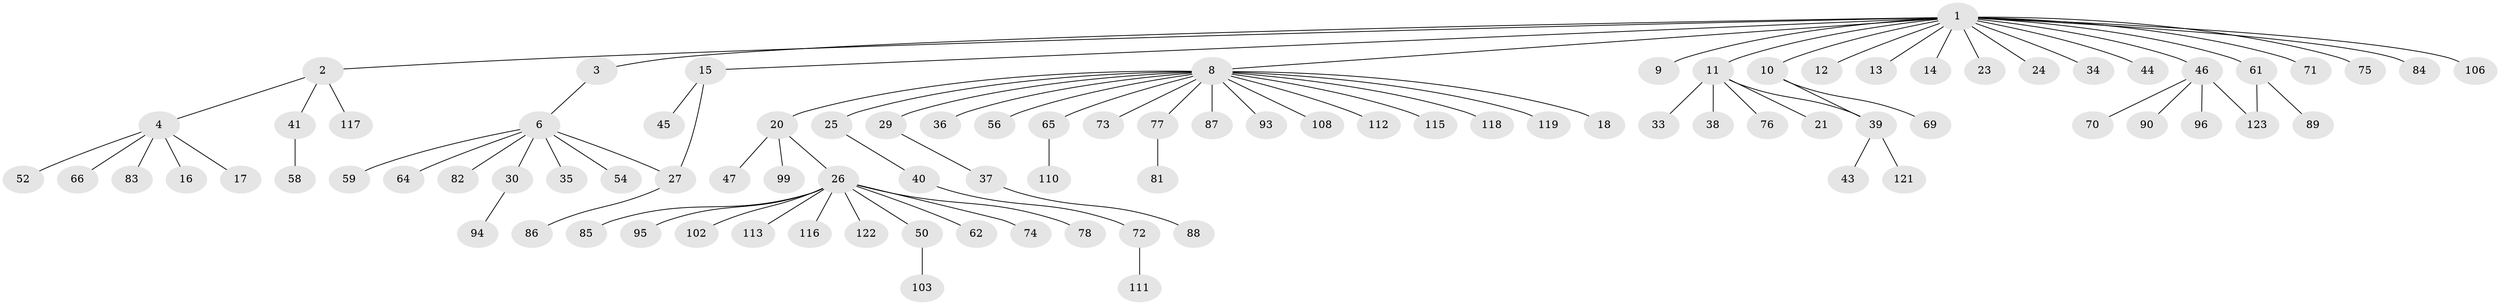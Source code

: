 // original degree distribution, {13: 0.008130081300813009, 4: 0.056910569105691054, 3: 0.07317073170731707, 7: 0.016260162601626018, 9: 0.008130081300813009, 1: 0.6260162601626016, 18: 0.008130081300813009, 2: 0.18699186991869918, 6: 0.008130081300813009, 12: 0.008130081300813009}
// Generated by graph-tools (version 1.1) at 2025/41/03/06/25 10:41:51]
// undirected, 91 vertices, 93 edges
graph export_dot {
graph [start="1"]
  node [color=gray90,style=filled];
  1 [super="+5"];
  2 [super="+31"];
  3 [super="+109"];
  4 [super="+7"];
  6 [super="+22"];
  8 [super="+98"];
  9;
  10 [super="+19"];
  11 [super="+42"];
  12;
  13;
  14 [super="+51"];
  15 [super="+28"];
  16 [super="+68"];
  17 [super="+107"];
  18;
  20 [super="+32"];
  21;
  23;
  24;
  25;
  26 [super="+104"];
  27 [super="+79"];
  29;
  30 [super="+60"];
  33;
  34 [super="+55"];
  35 [super="+67"];
  36 [super="+120"];
  37;
  38 [super="+53"];
  39;
  40 [super="+49"];
  41 [super="+57"];
  43;
  44;
  45;
  46 [super="+48"];
  47;
  50;
  52;
  54;
  56 [super="+91"];
  58;
  59;
  61 [super="+63"];
  62;
  64;
  65;
  66;
  69 [super="+97"];
  70;
  71 [super="+80"];
  72;
  73;
  74;
  75;
  76 [super="+101"];
  77 [super="+100"];
  78;
  81;
  82;
  83;
  84;
  85;
  86;
  87;
  88 [super="+92"];
  89;
  90 [super="+105"];
  93;
  94;
  95;
  96;
  99;
  102;
  103;
  106;
  108;
  110;
  111;
  112;
  113 [super="+114"];
  115;
  116;
  117;
  118;
  119;
  121;
  122;
  123;
  1 -- 2;
  1 -- 3;
  1 -- 9;
  1 -- 11;
  1 -- 13;
  1 -- 24;
  1 -- 34;
  1 -- 44;
  1 -- 61;
  1 -- 71;
  1 -- 75;
  1 -- 106;
  1 -- 8;
  1 -- 10;
  1 -- 12;
  1 -- 14;
  1 -- 15;
  1 -- 46;
  1 -- 84;
  1 -- 23;
  2 -- 4;
  2 -- 41;
  2 -- 117;
  3 -- 6;
  4 -- 16;
  4 -- 17;
  4 -- 52;
  4 -- 66;
  4 -- 83;
  6 -- 27;
  6 -- 35;
  6 -- 64;
  6 -- 82;
  6 -- 54;
  6 -- 59;
  6 -- 30;
  8 -- 18;
  8 -- 20;
  8 -- 25;
  8 -- 29;
  8 -- 36;
  8 -- 56;
  8 -- 65;
  8 -- 73;
  8 -- 77;
  8 -- 87;
  8 -- 93;
  8 -- 108;
  8 -- 112;
  8 -- 115;
  8 -- 118;
  8 -- 119;
  10 -- 39;
  10 -- 69;
  11 -- 21;
  11 -- 33;
  11 -- 38;
  11 -- 39;
  11 -- 76;
  15 -- 27;
  15 -- 45;
  20 -- 26;
  20 -- 99;
  20 -- 47;
  25 -- 40;
  26 -- 50;
  26 -- 62;
  26 -- 74;
  26 -- 78;
  26 -- 85;
  26 -- 95;
  26 -- 102;
  26 -- 113;
  26 -- 116;
  26 -- 122;
  27 -- 86;
  29 -- 37;
  30 -- 94;
  37 -- 88;
  39 -- 43;
  39 -- 121;
  40 -- 72;
  41 -- 58;
  46 -- 123;
  46 -- 96;
  46 -- 70;
  46 -- 90;
  50 -- 103;
  61 -- 89;
  61 -- 123;
  65 -- 110;
  72 -- 111;
  77 -- 81;
}
